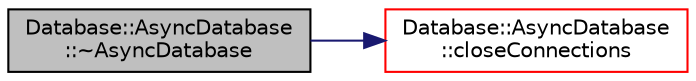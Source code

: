digraph "Database::AsyncDatabase::~AsyncDatabase"
{
 // LATEX_PDF_SIZE
  edge [fontname="Helvetica",fontsize="10",labelfontname="Helvetica",labelfontsize="10"];
  node [fontname="Helvetica",fontsize="10",shape=record];
  rankdir="LR";
  Node1 [label="Database::AsyncDatabase\l::~AsyncDatabase",height=0.2,width=0.4,color="black", fillcolor="grey75", style="filled", fontcolor="black",tooltip=" "];
  Node1 -> Node2 [color="midnightblue",fontsize="10",style="solid",fontname="Helvetica"];
  Node2 [label="Database::AsyncDatabase\l::closeConnections",height=0.2,width=0.4,color="red", fillcolor="white", style="filled",URL="$class_database_1_1_async_database.html#a7ce040f53625cc3197090d50c90c2c8c",tooltip=" "];
}
